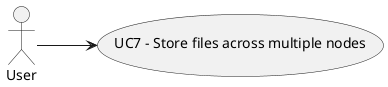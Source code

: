 @startuml

left to right direction
actor User

usecase UC7 as "UC7 - Store files across multiple nodes"
User --> UC7

@enduml